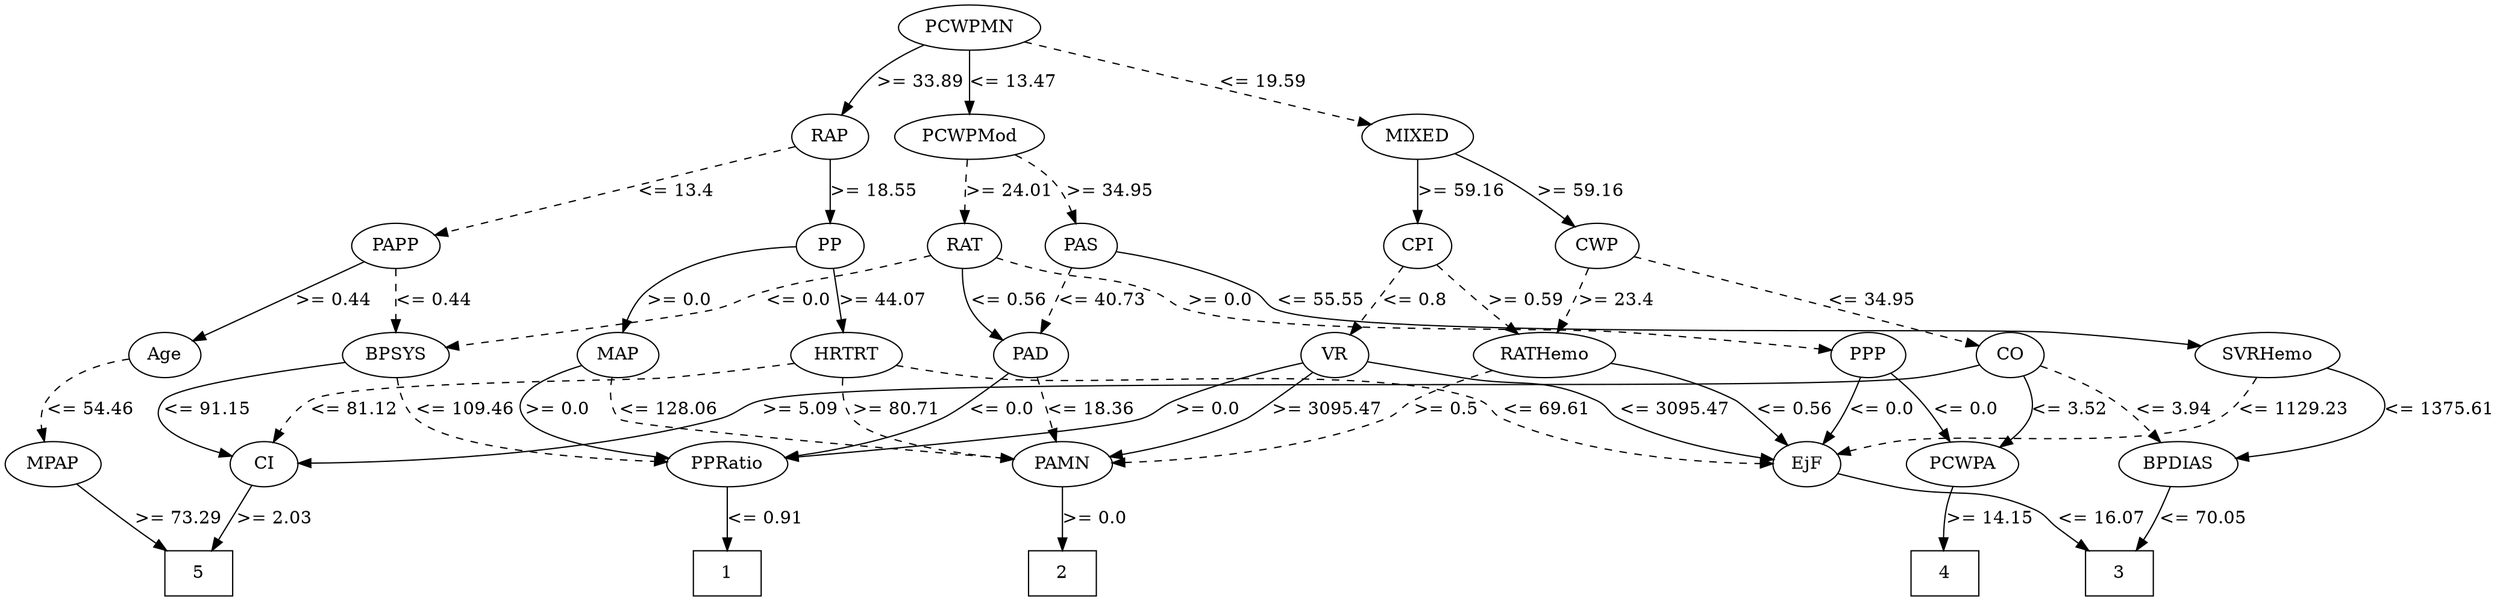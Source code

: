 strict digraph G {
	graph [bb="0,0,1586.1,471"];
	node [label="\N"];
	1	[height=0.5,
		pos="308.1,18",
		shape=box,
		width=0.75];
	2	[height=0.5,
		pos="670.1,18",
		shape=box,
		width=0.75];
	3	[height=0.5,
		pos="1199.1,18",
		shape=box,
		width=0.75];
	4	[height=0.5,
		pos="1272.1,18",
		shape=box,
		width=0.75];
	5	[height=0.5,
		pos="201.1,18",
		shape=box,
		width=0.75];
	RAP	[height=0.5,
		pos="473.1,366",
		width=0.77778];
	PP	[height=0.5,
		pos="473.1,279",
		width=0.75];
	RAP -> PP	[label=">= 18.55",
		lp="499.1,322.5",
		op=">=",
		param=18.55,
		pos="e,473.1,297.18 473.1,347.8 473.1,336.16 473.1,320.55 473.1,307.24",
		style=solid];
	PAPP	[height=0.5,
		pos="242.1,279",
		width=0.88889];
	RAP -> PAPP	[label="<= 13.4",
		lp="394.6,322.5",
		op="<=",
		param=13.4,
		pos="e,268.28,289.64 449.25,356.22 408.57,341.25 325.55,310.71 277.89,293.17",
		style=dashed];
	HRTRT	[height=0.5,
		pos="670.1,192",
		width=1.1013];
	PP -> HRTRT	[label=">= 44.07",
		lp="554.1,235.5",
		op=">=",
		param=44.07,
		pos="e,640.62,204.23 485.5,262.9 495.72,251.5 511.24,236.42 528.1,228 566.15,208.98 581.04,221.13 622.1,210 625.03,209.2 628.04,208.32 \
631.06,207.37",
		style=solid];
	MAP	[height=0.5,
		pos="378.1,192",
		width=0.84854];
	PP -> MAP	[label=">= 0.0",
		lp="401.1,235.5",
		op=">=",
		param=0.0,
		pos="e,375.16,210.35 446.61,275.36 425.54,271.75 397.19,263.2 382.1,243 377.31,236.6 375.44,228.36 375.02,220.42",
		style=solid];
	BPSYS	[height=0.5,
		pos="242.1,192",
		width=1.0471];
	PAPP -> BPSYS	[label="<= 0.44",
		lp="264.6,235.5",
		op="<=",
		param=0.44,
		pos="e,242.1,210.18 242.1,260.8 242.1,249.16 242.1,233.55 242.1,220.24",
		style=dashed];
	Age	[height=0.5,
		pos="92.097,192",
		width=0.75];
	PAPP -> Age	[label=">= 0.44",
		lp="198.6,235.5",
		op=">=",
		param=0.44,
		pos="e,112.02,204.29 220.29,265.64 194.04,250.77 149.88,225.74 120.86,209.3",
		style=solid];
	PAS	[height=0.5,
		pos="659.1,279",
		width=0.75];
	PAD	[height=0.5,
		pos="584.1,192",
		width=0.79437];
	PAS -> PAD	[label="<= 40.73",
		lp="669.1,235.5",
		op="<=",
		param=40.73,
		pos="e,604.9,204.74 652.67,261.04 648.21,250.74 641.56,237.75 633.1,228 627.51,221.56 620.5,215.67 613.56,210.64",
		style=dashed];
	SVRHemo	[height=0.5,
		pos="1315.1,192",
		width=1.3902];
	PAS -> SVRHemo	[label="<= 55.55",
		lp="1101.1,235.5",
		op="<=",
		param=55.55,
		pos="e,1273.2,201.97 685.96,276.06 772.41,269.75 1038.9,249.84 1056.1,243 1066.1,239.03 1065.2,232.11 1075.1,228 1138.8,201.65 1161,220.69 \
1229.1,210 1240.1,208.26 1251.9,206.12 1263.1,203.95",
		style=solid];
	PAMN	[height=0.5,
		pos="670.1,105",
		width=1.0139];
	PAD -> PAMN	[label="<= 18.36",
		lp="640.1,148.5",
		op="<=",
		param=18.36,
		pos="e,645.13,118.23 591.57,174.35 596.82,163.92 604.59,150.68 614.1,141 620.58,134.4 628.53,128.49 636.39,123.48",
		style=dashed];
	PPRatio	[height=0.5,
		pos="308.1,105",
		width=1.1013];
	PAD -> PPRatio	[label="<= 0.0",
		lp="337.1,148.5",
		op="<=",
		param=0.0,
		pos="e,306.83,123.24 555.72,188.16 488.93,181.35 326.73,164.07 318.1,156 311.92,150.22 308.96,141.78 307.68,133.47",
		style=solid];
	BPDIAS	[height=0.5,
		pos="1403.1,105",
		width=1.1735];
	SVRHemo -> BPDIAS	[label="<= 1375.61",
		lp="1423.6,148.5",
		op="<=",
		param=1375.61,
		pos="e,1398.6,123.37 1348.6,178.6 1360,173.07 1372.2,165.59 1381.1,156 1387.2,149.48 1391.7,141.02 1395.1,132.92",
		style=solid];
	EjF	[height=0.5,
		pos="1164.1,105",
		width=0.75];
	SVRHemo -> EjF	[label="<= 1129.23",
		lp="1325.6,148.5",
		op="<=",
		param=1129.23,
		pos="e,1188.2,113.24 1306.6,173.92 1300.3,163.05 1290.9,149.47 1279.1,141 1278.2,140.38 1231.8,126.34 1198.2,116.23",
		style=dashed];
	PAMN -> 2	[label=">= 0.0",
		lp="689.1,61.5",
		op=">=",
		param=0.0,
		pos="e,670.1,36.175 670.1,86.799 670.1,75.163 670.1,59.548 670.1,46.237",
		style=solid];
	PPRatio -> 1	[label="<= 0.91",
		lp="330.6,61.5",
		op="<=",
		param=0.91,
		pos="e,308.1,36.175 308.1,86.799 308.1,75.163 308.1,59.548 308.1,46.237",
		style=solid];
	CWP	[height=0.5,
		pos="1153.1,279",
		width=0.84854];
	CO	[height=0.5,
		pos="1450.1,192",
		width=0.75];
	CWP -> CO	[label="<= 34.95",
		lp="1345.1,235.5",
		op="<=",
		param=34.95,
		pos="e,1425.6,200.01 1180,270.31 1234.1,254.82 1356.1,219.89 1415.9,202.79",
		style=dashed];
	RATHemo	[height=0.5,
		pos="1081.1,192",
		width=1.375];
	CWP -> RATHemo	[label=">= 23.4",
		lp="1161.6,235.5",
		op=">=",
		param=23.4,
		pos="e,1107.2,207.37 1148.2,260.98 1144.6,250.67 1139,237.68 1131.1,228 1126.7,222.61 1121.2,217.67 1115.5,213.32",
		style=dashed];
	PCWPA	[height=0.5,
		pos="1272.1,105",
		width=1.1555];
	CO -> PCWPA	[label="<= 3.52",
		lp="1486.6,148.5",
		op="<=",
		param=3.52,
		pos="e,1308.3,114.04 1459.5,174.87 1464.5,164.12 1468,150.32 1460.1,141 1444.4,122.43 1376,127.53 1352.1,123 1341.1,120.92 1329.3,118.5 \
1318.2,116.16",
		style=solid];
	CI	[height=0.5,
		pos="461.1,105",
		width=0.75];
	CO -> CI	[label=">= 5.09",
		lp="839.6,148.5",
		op=">=",
		param=5.09,
		pos="e,487.64,108.77 1425.7,184.31 1410.9,180.56 1391.5,176.21 1374.1,174 1312.7,166.21 875.26,177.25 817.1,156 806.99,152.31 808.07,\
145.05 798.1,141 726.06,111.75 701.43,131.03 624.1,123 580.69,118.49 530.77,113.28 497.74,109.83",
		style=solid];
	CO -> BPDIAS	[label="<= 3.94",
		lp="1563.6,148.5",
		op="<=",
		param=3.94,
		pos="e,1443.2,111.05 1476,186.46 1508,179.72 1555.8,165.2 1537.1,141 1526.7,127.55 1486.9,118.28 1453.4,112.68",
		style=dashed];
	RATHemo -> PAMN	[label=">= 0.5",
		lp="1078.1,148.5",
		op=">=",
		param=0.5,
		pos="e,706.62,105.82 1072.7,174.07 1066,162.66 1055.6,148.4 1042.1,141 987.22,110.94 803.81,106.31 716.74,105.85",
		style=dashed];
	RATHemo -> EjF	[label="<= 0.56",
		lp="1149.6,148.5",
		op="<=",
		param=0.56,
		pos="e,1148.7,120.07 1095.7,174.52 1104.6,164.64 1116.3,151.92 1127.1,141 1131.7,136.37 1136.7,131.52 1141.5,126.95",
		style=solid];
	PCWPMod	[height=0.5,
		pos="615.1,366",
		width=1.4444];
	PCWPMod -> PAS	[label=">= 34.95",
		lp="671.1,322.5",
		op=">=",
		param=34.95,
		pos="e,652.55,296.5 626.35,348.21 629.97,342.53 633.87,336.09 637.1,330 641.16,322.34 645.13,313.78 648.55,305.93",
		style=dashed];
	RAT	[height=0.5,
		pos="584.1,279",
		width=0.76389];
	PCWPMod -> RAT	[label=">= 24.01",
		lp="611.1,322.5",
		op=">=",
		param=24.01,
		pos="e,581.63,297.21 597.17,348.78 592.33,343.33 587.72,336.88 585.1,330 582.41,322.94 581.43,314.91 581.31,307.37",
		style=dashed];
	RAT -> PAD	[label="<= 0.56",
		lp="606.6,235.5",
		op="<=",
		param=0.56,
		pos="e,584.1,210.18 584.1,260.8 584.1,249.16 584.1,233.55 584.1,220.24",
		style=solid];
	RAT -> BPSYS	[label="<= 0.0",
		lp="484.1,235.5",
		op="<=",
		param=0.0,
		pos="e,276.65,199.25 559.4,271.02 535.28,264.13 497.56,253.18 465.1,243 444.98,236.69 440.48,233.38 420.1,228 395.45,221.5 330.79,209.22 \
286.58,201.08",
		style=dashed];
	PPP	[height=0.5,
		pos="1193.1,192",
		width=0.75];
	RAT -> PPP	[label=">= 0.0",
		lp="1037.1,235.5",
		op=">=",
		param=0.0,
		pos="e,1169.8,201.37 605.07,267.2 610.78,264.73 617.06,262.41 623.1,261 703.69,242.16 916.36,268.49 995.1,243 1006.7,239.24 1006.7,232.32 \
1018.1,228 1069.4,208.58 1086.7,222.41 1140.1,210 1146.6,208.49 1153.4,206.56 1159.9,204.55",
		style=dashed];
	PCWPA -> 4	[label=">= 14.15",
		lp="1298.1,61.5",
		op=">=",
		param=14.15,
		pos="e,1272.1,36.175 1272.1,86.799 1272.1,75.163 1272.1,59.548 1272.1,46.237",
		style=solid];
	PCWPMN	[height=0.5,
		pos="615.1,453",
		width=1.3902];
	PCWPMN -> RAP	[label=">= 33.89",
		lp="579.1,409.5",
		op=">=",
		param=33.89,
		pos="e,492.97,378.9 590.36,437.19 565.63,422.39 527.62,399.64 501.62,384.08",
		style=solid];
	PCWPMN -> PCWPMod	[label="<= 13.47",
		lp="641.1,409.5",
		op="<=",
		param=13.47,
		pos="e,615.1,384.18 615.1,434.8 615.1,423.16 615.1,407.55 615.1,394.24",
		style=solid];
	MIXED	[height=0.5,
		pos="918.1,366",
		width=1.125];
	PCWPMN -> MIXED	[label="<= 19.59",
		lp="810.1,409.5",
		op="<=",
		param=19.59,
		pos="e,884.68,376.38 653.47,441.23 710.07,425.36 815.62,395.75 874.88,379.12",
		style=dashed];
	MIXED -> CWP	[label=">= 59.16",
		lp="1075.1,322.5",
		op=">=",
		param=59.16,
		pos="e,1127.8,289.16 948.82,353.89 992.52,338.08 1072.4,309.19 1118.2,292.61",
		style=solid];
	CPI	[height=0.5,
		pos="918.1,279",
		width=0.75];
	MIXED -> CPI	[label=">= 59.16",
		lp="944.1,322.5",
		op=">=",
		param=59.16,
		pos="e,918.1,297.18 918.1,347.8 918.1,336.16 918.1,320.55 918.1,307.24",
		style=solid];
	CI -> 5	[label=">= 2.03",
		lp="281.6,61.5",
		op=">=",
		param=2.03,
		pos="e,216.13,36.079 434.9,99.646 381.14,90.69 263.07,70.877 259.1,69 245.88,62.753 233.31,52.646 223.28,43.149",
		style=solid];
	BPDIAS -> 3	[label="<= 70.05",
		lp="1382.1,61.5",
		op="<=",
		param=70.05,
		pos="e,1226.3,32.369 1384.6,88.59 1370.1,77.328 1348.9,62.58 1328.1,54 1289.6,38.136 1275.8,48.787 1236.1,36 1236,35.967 1235.9,35.935 \
1235.8,35.902",
		style=solid];
	EjF -> 3	[label="<= 16.07",
		lp="1209.1,61.5",
		op="<=",
		param=16.07,
		pos="e,1192.1,36.049 1171,87.207 1175.9,75.293 1182.6,59.063 1188.2,45.424",
		style=solid];
	CPI -> RATHemo	[label=">= 0.59",
		lp="972.6,235.5",
		op=">=",
		param=0.59,
		pos="e,1033.5,197.21 924.91,261.27 930.21,250.27 938.62,236.39 950.1,228 971.39,212.43 999.15,203.79 1023.6,198.99",
		style=dashed];
	VR	[height=0.5,
		pos="888.1,192",
		width=0.75];
	CPI -> VR	[label="<= 0.8",
		lp="908.1,235.5",
		op="<=",
		param=0.8,
		pos="e,885.69,210.19 902.9,264.11 897.48,258.19 892.01,250.84 889.1,243 886.46,235.92 885.51,227.88 885.39,220.34",
		style=dashed];
	BPSYS -> PPRatio	[label="<= 109.46",
		lp="130.1,148.5",
		op="<=",
		param=109.46,
		pos="e,268.44,106.85 205.83,187.05 168.45,182.13 113.88,172.34 101.1,156 96.99,150.75 96.794,146.09 101.1,141 120.82,117.66 203.53,109.88 \
258.24,107.29",
		style=dashed];
	BPSYS -> CI	[label="<= 91.15",
		lp="269.1,148.5",
		op="<=",
		param=91.15,
		pos="e,435.03,110.3 237.35,173.73 235.54,163.06 235.45,149.77 243.1,141 259.95,121.67 331.77,127.07 357.1,123 379.71,119.37 405.07,115.22 \
425.09,111.93",
		style=solid];
	HRTRT -> PAMN	[label=">= 80.71",
		lp="696.1,148.5",
		op=">=",
		param=80.71,
		pos="e,670.1,123.18 670.1,173.8 670.1,162.16 670.1,146.55 670.1,133.24",
		style=dashed];
	HRTRT -> CI	[label="<= 81.12",
		lp="573.1,148.5",
		op="<=",
		param=81.12,
		pos="e,479.09,118.56 640.55,179.99 634.49,177.88 628.12,175.78 622.1,174 589.23,164.26 578.92,168.75 547.1,156 526.13,147.6 504.14,134.73 \
487.65,124.16",
		style=dashed];
	HRTRT -> EjF	[label="<= 69.61",
		lp="772.1,148.5",
		op="<=",
		param=69.61,
		pos="e,1136.9,106.53 691.53,176.86 713.87,162.12 745.71,141.13 746.1,141 815.96,116.86 1037.9,109 1126.7,106.78",
		style=dashed];
	MAP -> PAMN	[label="<= 128.06",
		lp="408.1,148.5",
		op="<=",
		param=128.06,
		pos="e,634.74,109.64 373.33,174.11 371.39,163.32 371.17,149.76 379.1,141 383.18,136.49 543.43,119.2 624.34,110.73",
		style=dashed];
	MAP -> PPRatio	[label=">= 0.0",
		lp="201.1,148.5",
		op=">=",
		param=0.0,
		pos="e,269.06,108.52 349.67,185.4 332.21,182.01 309.38,177.64 289.1,174 265.36,169.74 197.67,174.41 182.1,156 157.58,127.02 213.98,114.71 \
259.06,109.57",
		style=solid];
	MPAP	[height=0.5,
		pos="35.097,105",
		width=0.97491];
	MPAP -> 5	[label=">= 73.29",
		lp="154.1,61.5",
		op=">=",
		param=73.29,
		pos="e,173.89,32.929 59.235,91.64 86.979,77.434 132.8,53.97 164.84,37.565",
		style=solid];
	VR -> PAMN	[label=">= 3095.47",
		lp="909.6,148.5",
		op=">=",
		param=3095.47,
		pos="e,706.03,108.4 884.94,174.08 881.97,162.99 876.38,149.09 866.1,141 843.35,123.11 766.49,113.65 716.05,109.24",
		style=solid];
	VR -> PPRatio	[label=">= 0.0",
		lp="495.1,148.5",
		op=">=",
		param=0.0,
		pos="e,342.33,114.27 861.48,188.1 828.2,184.53 769.48,178.4 719.1,174 611.21,164.58 581.77,179.69 476.1,156 457.98,151.94 454.75,146.77 \
437.1,141 409.18,131.87 377.34,123.21 352.27,116.79",
		style=solid];
	VR -> EjF	[label="<= 3095.47",
		lp="1009.6,148.5",
		op="<=",
		param=3095.47,
		pos="e,1137.4,108.24 907.46,179.14 929.15,166.03 963.1,146.08 977.1,141 1027.3,122.75 1088.8,113.59 1127.2,109.32",
		style=solid];
	PPP -> PCWPA	[label="<= 0.0",
		lp="1256.1,148.5",
		op="<=",
		param=0.0,
		pos="e,1257.2,122.08 1206.9,176.19 1218.8,163.31 1236.4,144.42 1250.3,129.48",
		style=solid];
	PPP -> EjF	[label="<= 0.0",
		lp="1199.1,148.5",
		op="<=",
		param=0.0,
		pos="e,1169.8,122.76 1187.4,174.21 1183.3,162.33 1177.8,146.17 1173.2,132.56",
		style=solid];
	Age -> MPAP	[label="<= 54.46",
		lp="52.097,148.5",
		op="<=",
		param=54.46,
		pos="e,26.583,122.81 67.188,184.76 52.456,179.65 34.989,170.78 26.097,156 21.877,148.99 21.9,140.49 23.644,132.5",
		style=dashed];
}
